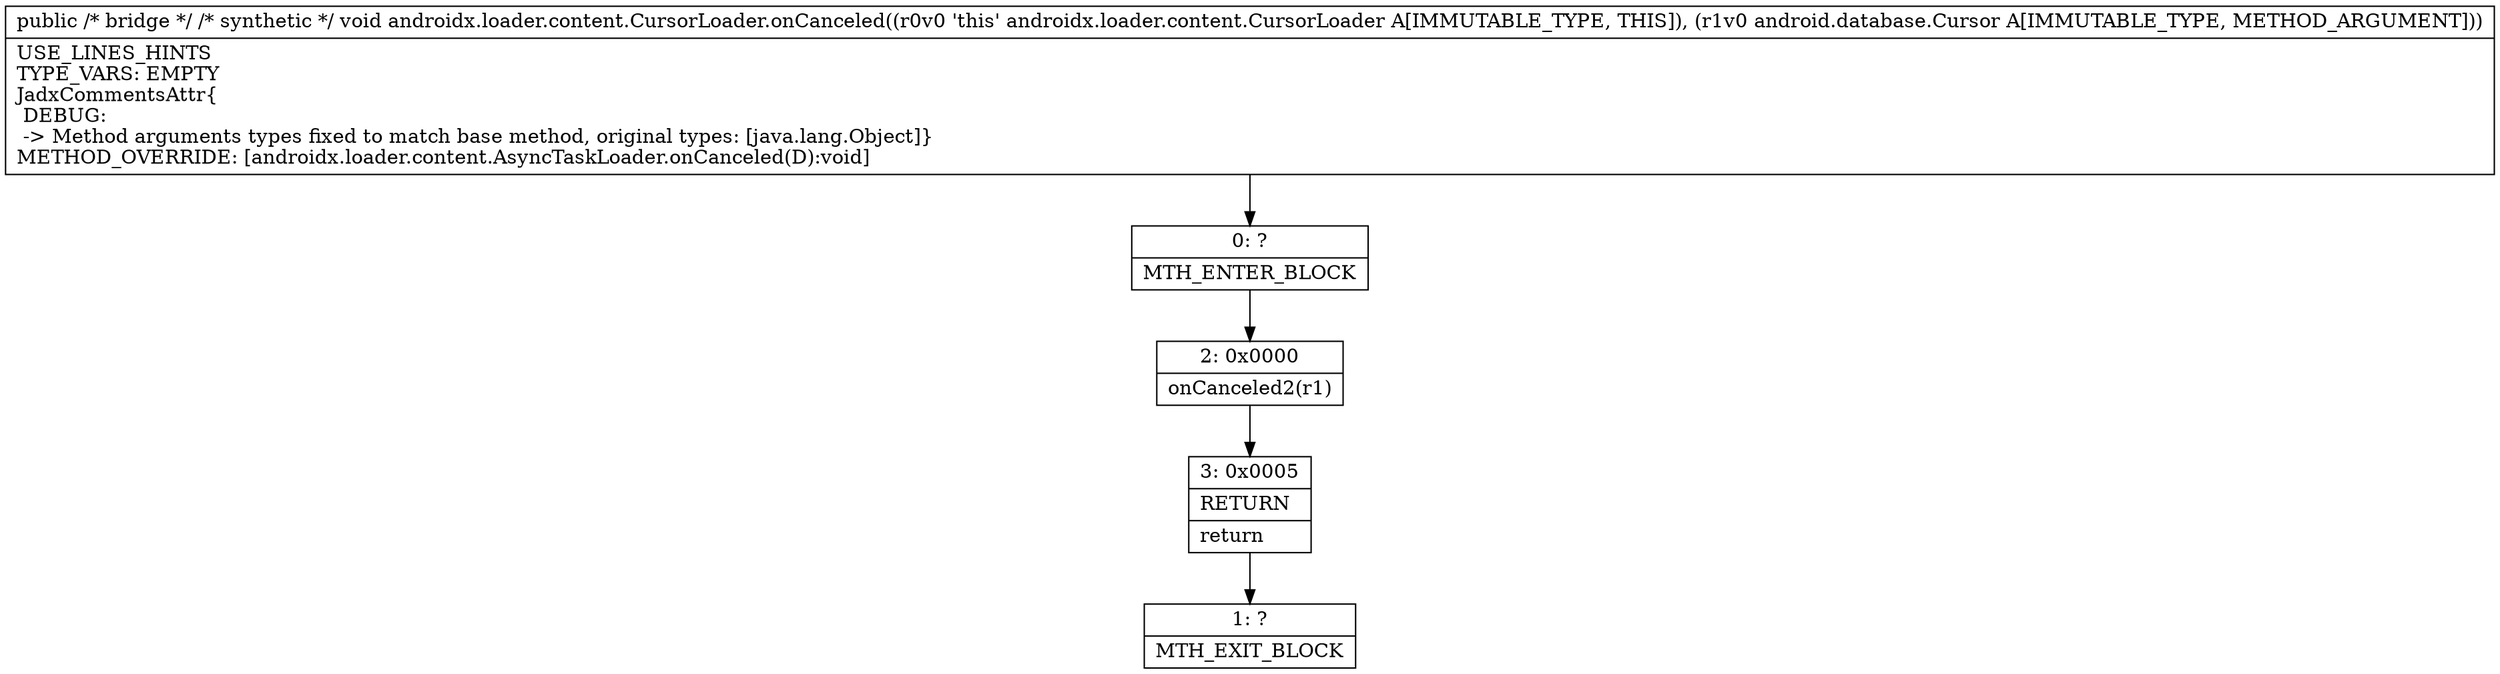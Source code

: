 digraph "CFG forandroidx.loader.content.CursorLoader.onCanceled(Ljava\/lang\/Object;)V" {
Node_0 [shape=record,label="{0\:\ ?|MTH_ENTER_BLOCK\l}"];
Node_2 [shape=record,label="{2\:\ 0x0000|onCanceled2(r1)\l}"];
Node_3 [shape=record,label="{3\:\ 0x0005|RETURN\l|return\l}"];
Node_1 [shape=record,label="{1\:\ ?|MTH_EXIT_BLOCK\l}"];
MethodNode[shape=record,label="{public \/* bridge *\/ \/* synthetic *\/ void androidx.loader.content.CursorLoader.onCanceled((r0v0 'this' androidx.loader.content.CursorLoader A[IMMUTABLE_TYPE, THIS]), (r1v0 android.database.Cursor A[IMMUTABLE_TYPE, METHOD_ARGUMENT]))  | USE_LINES_HINTS\lTYPE_VARS: EMPTY\lJadxCommentsAttr\{\l DEBUG: \l \-\> Method arguments types fixed to match base method, original types: [java.lang.Object]\}\lMETHOD_OVERRIDE: [androidx.loader.content.AsyncTaskLoader.onCanceled(D):void]\l}"];
MethodNode -> Node_0;Node_0 -> Node_2;
Node_2 -> Node_3;
Node_3 -> Node_1;
}

